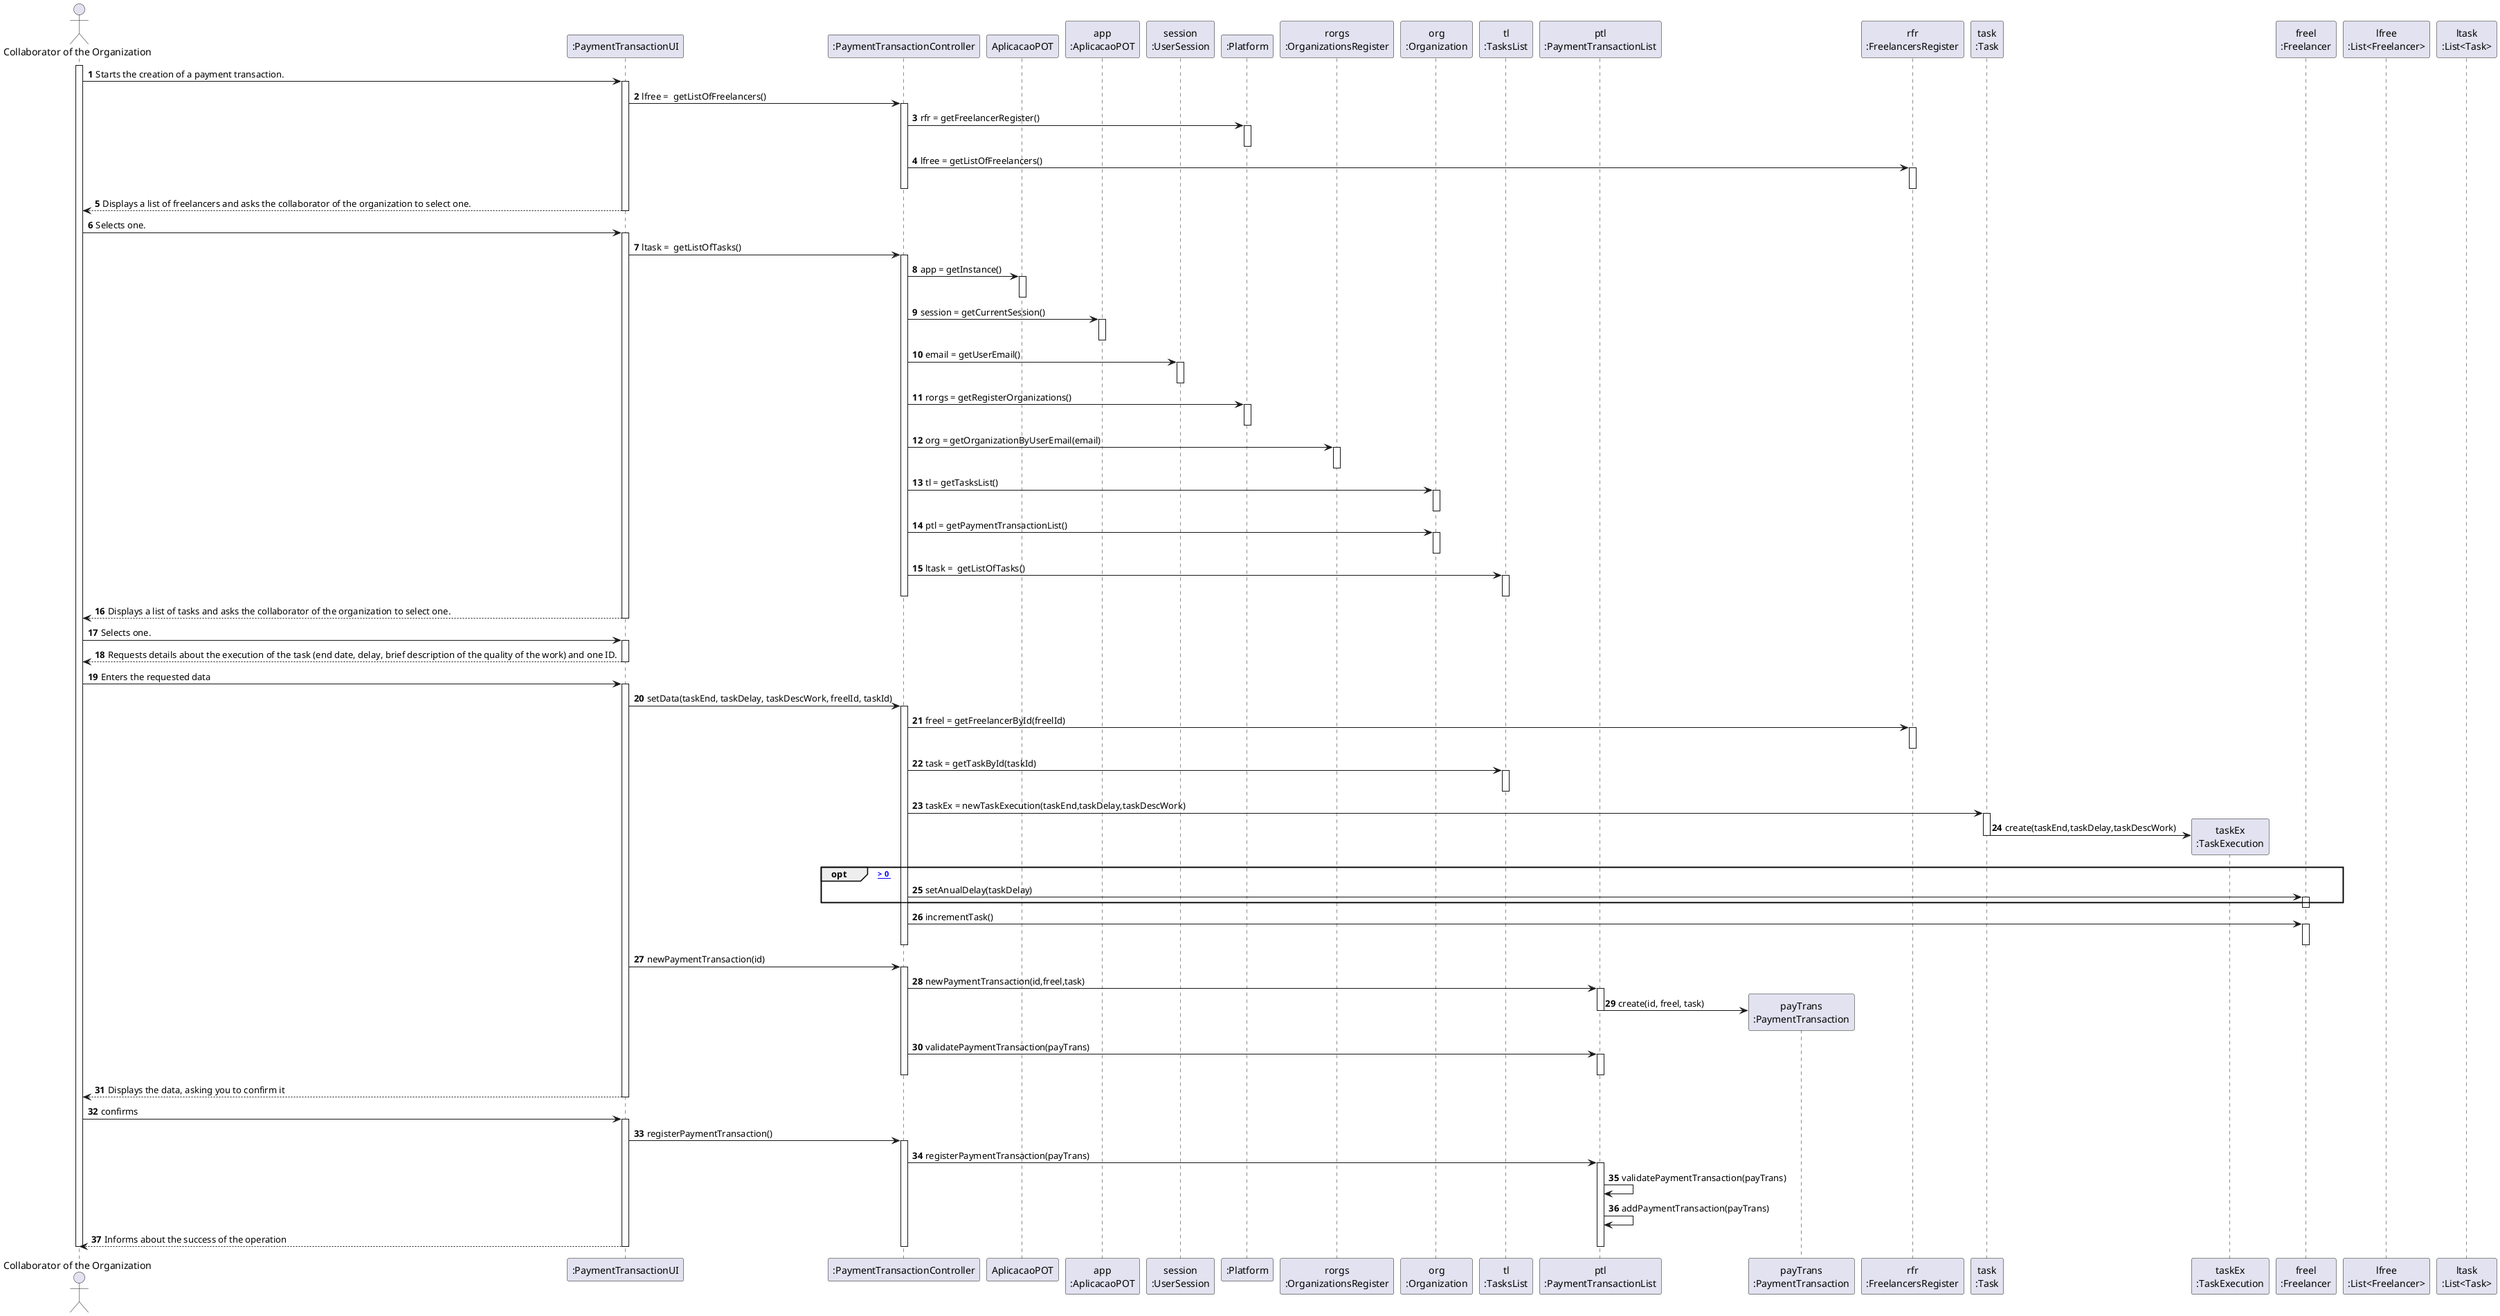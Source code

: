 @startuml
autonumber
'hide footbox
actor "Collaborator of the Organization" as CO

participant ":PaymentTransactionUI" as UI
participant ":PaymentTransactionController" as CTRL
participant "AplicacaoPOT" as _APP
participant "app\n:AplicacaoPOT" as APP
participant "session\n:UserSession" as SESSAO
participant ":Platform" as PLAT
participant "rorgs\n:OrganizationsRegister" as RORGS
participant "org\n:Organization" as ORG
participant "tl\n:TasksList" as LTASKS
participant "ptl\n:PaymentTransactionList" as PTL
participant "payTrans\n:PaymentTransaction" as PT
participant "rfr\n:FreelancersRegister" as RF
participant "task\n:Task" as TAS
participant "taskEx\n:TaskExecution" as TASE
participant "freel\n:Freelancer" as FREE
participant "lfree\n:List<Freelancer>" as LFREE
participant "ltask\n:List<Task>" as LTA

activate CO
CO -> UI : Starts the creation of a payment transaction.
activate UI

UI -> CTRL : lfree =  getListOfFreelancers()
activate CTRL
CTRL -> PLAT : rfr = getFreelancerRegister()
activate PLAT
deactivate PLAT

CTRL -> RF : lfree = getListOfFreelancers()
activate RF
deactivate RF
deactivate CTRL

UI --> CO : Displays a list of freelancers and asks the collaborator of the organization to select one.
deactivate UI



CO -> UI : Selects one.
activate UI

UI -> CTRL : ltask =  getListOfTasks()
activate CTRL
CTRL -> _APP: app = getInstance()
activate _APP
deactivate _APP

CTRL -> APP: session = getCurrentSession()
activate APP
deactivate APP

CTRL -> SESSAO: email = getUserEmail()
activate SESSAO
deactivate SESSAO

CTRL -> PLAT: rorgs = getRegisterOrganizations()
activate PLAT
deactivate PLAT

CTRL -> RORGS: org = getOrganizationByUserEmail(email)
activate RORGS
deactivate RORGS

CTRL -> ORG: tl = getTasksList()
activate ORG
deactivate ORG

CTRL -> ORG: ptl = getPaymentTransactionList()
activate ORG
deactivate ORG

CTRL -> LTASKS : ltask =  getListOfTasks()
activate LTASKS
deactivate LTASKS
deactivate CTRL

UI --> CO : Displays a list of tasks and asks the collaborator of the organization to select one.
deactivate UI



CO -> UI : Selects one.
activate UI

UI --> CO : Requests details about the execution of the task (end date, delay, brief description of the quality of the work) and one ID.
deactivate UI



CO -> UI : Enters the requested data
activate UI

UI -> CTRL : setData(taskEnd, taskDelay, taskDescWork, freelId, taskId)
activate CTRL
CTRL -> RF : freel = getFreelancerById(freelId)
activate RF
deactivate RF
CTRL -> LTASKS : task = getTaskById(taskId)
activate LTASKS
deactivate LTASKS

CTRL -> TAS : taskEx = newTaskExecution(taskEnd,taskDelay,taskDescWork)
activate TAS
TAS -> TASE** : create(taskEnd,taskDelay,taskDescWork)
deactivate FREE
deactivate TAS

OPT [ taskDelay > 0 ]
CTRL -> FREE : setAnualDelay(taskDelay)
activate FREE
end OPT
deactivate FREE
CTRL -> FREE : incrementTask()
activate FREE
deactivate FREE

deactivate CTRL
UI -> CTRL : newPaymentTransaction(id)
activate CTRL

CTRL -> PTL : newPaymentTransaction(id,freel,task)
activate PTL
PTL -> PT** : create(id, freel, task)
deactivate PTL
CTRL -> PTL : validatePaymentTransaction(payTrans)
activate PTL
deactivate PTL
deactivate CTRL

UI --> CO : Displays the data, asking you to confirm it
deactivate UI

CO -> UI : confirms
activate UI
UI -> CTRL : registerPaymentTransaction()
activate CTRL
CTRL -> PTL : registerPaymentTransaction(payTrans)
activate PTL
PTL -> PTL : validatePaymentTransaction(payTrans)
PTL -> PTL : addPaymentTransaction(payTrans)
UI --> CO : Informs about the success of the operation
deactivate PTL
deactivate CTRL
deactivate UI

deactivate CO

@enduml
